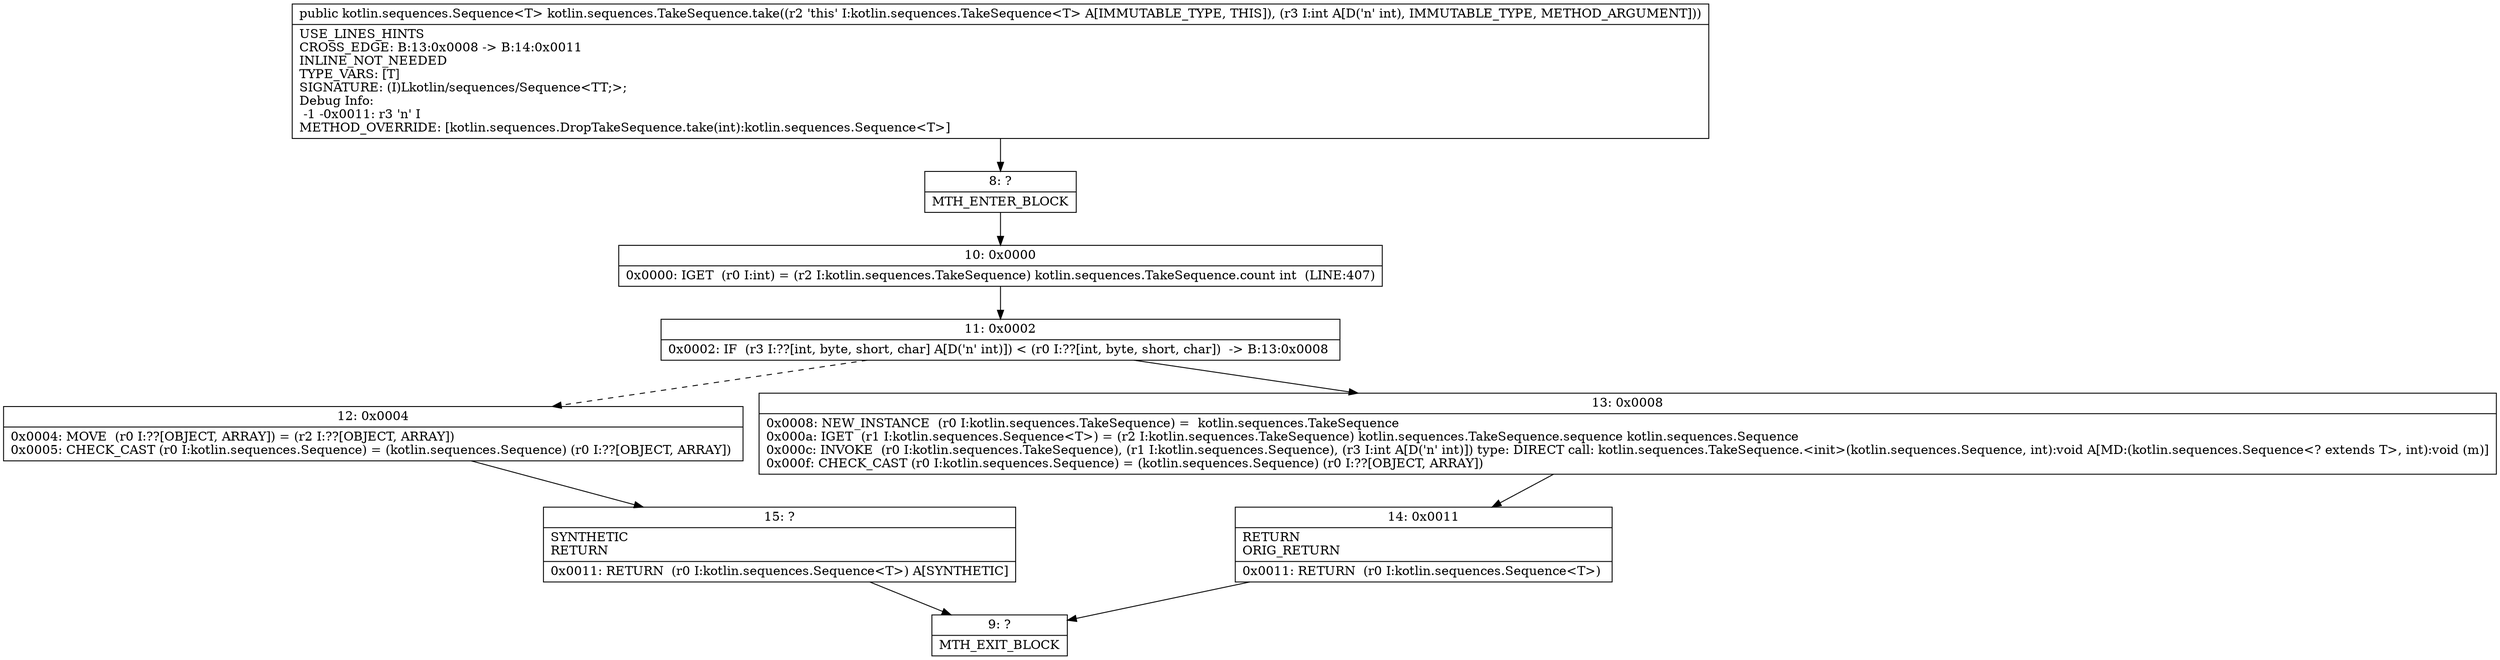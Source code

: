 digraph "CFG forkotlin.sequences.TakeSequence.take(I)Lkotlin\/sequences\/Sequence;" {
Node_8 [shape=record,label="{8\:\ ?|MTH_ENTER_BLOCK\l}"];
Node_10 [shape=record,label="{10\:\ 0x0000|0x0000: IGET  (r0 I:int) = (r2 I:kotlin.sequences.TakeSequence) kotlin.sequences.TakeSequence.count int  (LINE:407)\l}"];
Node_11 [shape=record,label="{11\:\ 0x0002|0x0002: IF  (r3 I:??[int, byte, short, char] A[D('n' int)]) \< (r0 I:??[int, byte, short, char])  \-\> B:13:0x0008 \l}"];
Node_12 [shape=record,label="{12\:\ 0x0004|0x0004: MOVE  (r0 I:??[OBJECT, ARRAY]) = (r2 I:??[OBJECT, ARRAY]) \l0x0005: CHECK_CAST (r0 I:kotlin.sequences.Sequence) = (kotlin.sequences.Sequence) (r0 I:??[OBJECT, ARRAY]) \l}"];
Node_15 [shape=record,label="{15\:\ ?|SYNTHETIC\lRETURN\l|0x0011: RETURN  (r0 I:kotlin.sequences.Sequence\<T\>) A[SYNTHETIC]\l}"];
Node_9 [shape=record,label="{9\:\ ?|MTH_EXIT_BLOCK\l}"];
Node_13 [shape=record,label="{13\:\ 0x0008|0x0008: NEW_INSTANCE  (r0 I:kotlin.sequences.TakeSequence) =  kotlin.sequences.TakeSequence \l0x000a: IGET  (r1 I:kotlin.sequences.Sequence\<T\>) = (r2 I:kotlin.sequences.TakeSequence) kotlin.sequences.TakeSequence.sequence kotlin.sequences.Sequence \l0x000c: INVOKE  (r0 I:kotlin.sequences.TakeSequence), (r1 I:kotlin.sequences.Sequence), (r3 I:int A[D('n' int)]) type: DIRECT call: kotlin.sequences.TakeSequence.\<init\>(kotlin.sequences.Sequence, int):void A[MD:(kotlin.sequences.Sequence\<? extends T\>, int):void (m)]\l0x000f: CHECK_CAST (r0 I:kotlin.sequences.Sequence) = (kotlin.sequences.Sequence) (r0 I:??[OBJECT, ARRAY]) \l}"];
Node_14 [shape=record,label="{14\:\ 0x0011|RETURN\lORIG_RETURN\l|0x0011: RETURN  (r0 I:kotlin.sequences.Sequence\<T\>) \l}"];
MethodNode[shape=record,label="{public kotlin.sequences.Sequence\<T\> kotlin.sequences.TakeSequence.take((r2 'this' I:kotlin.sequences.TakeSequence\<T\> A[IMMUTABLE_TYPE, THIS]), (r3 I:int A[D('n' int), IMMUTABLE_TYPE, METHOD_ARGUMENT]))  | USE_LINES_HINTS\lCROSS_EDGE: B:13:0x0008 \-\> B:14:0x0011\lINLINE_NOT_NEEDED\lTYPE_VARS: [T]\lSIGNATURE: (I)Lkotlin\/sequences\/Sequence\<TT;\>;\lDebug Info:\l  \-1 \-0x0011: r3 'n' I\lMETHOD_OVERRIDE: [kotlin.sequences.DropTakeSequence.take(int):kotlin.sequences.Sequence\<T\>]\l}"];
MethodNode -> Node_8;Node_8 -> Node_10;
Node_10 -> Node_11;
Node_11 -> Node_12[style=dashed];
Node_11 -> Node_13;
Node_12 -> Node_15;
Node_15 -> Node_9;
Node_13 -> Node_14;
Node_14 -> Node_9;
}

